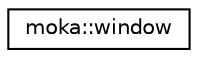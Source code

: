 digraph "Graphical Class Hierarchy"
{
 // LATEX_PDF_SIZE
  edge [fontname="Helvetica",fontsize="10",labelfontname="Helvetica",labelfontsize="10"];
  node [fontname="Helvetica",fontsize="10",shape=record];
  rankdir="LR";
  Node0 [label="moka::window",height=0.2,width=0.4,color="black", fillcolor="white", style="filled",URL="$classmoka_1_1window.html",tooltip="Windowing class. Abstracts the native windowing API. Exposes a high-level interface to interact with ..."];
}
